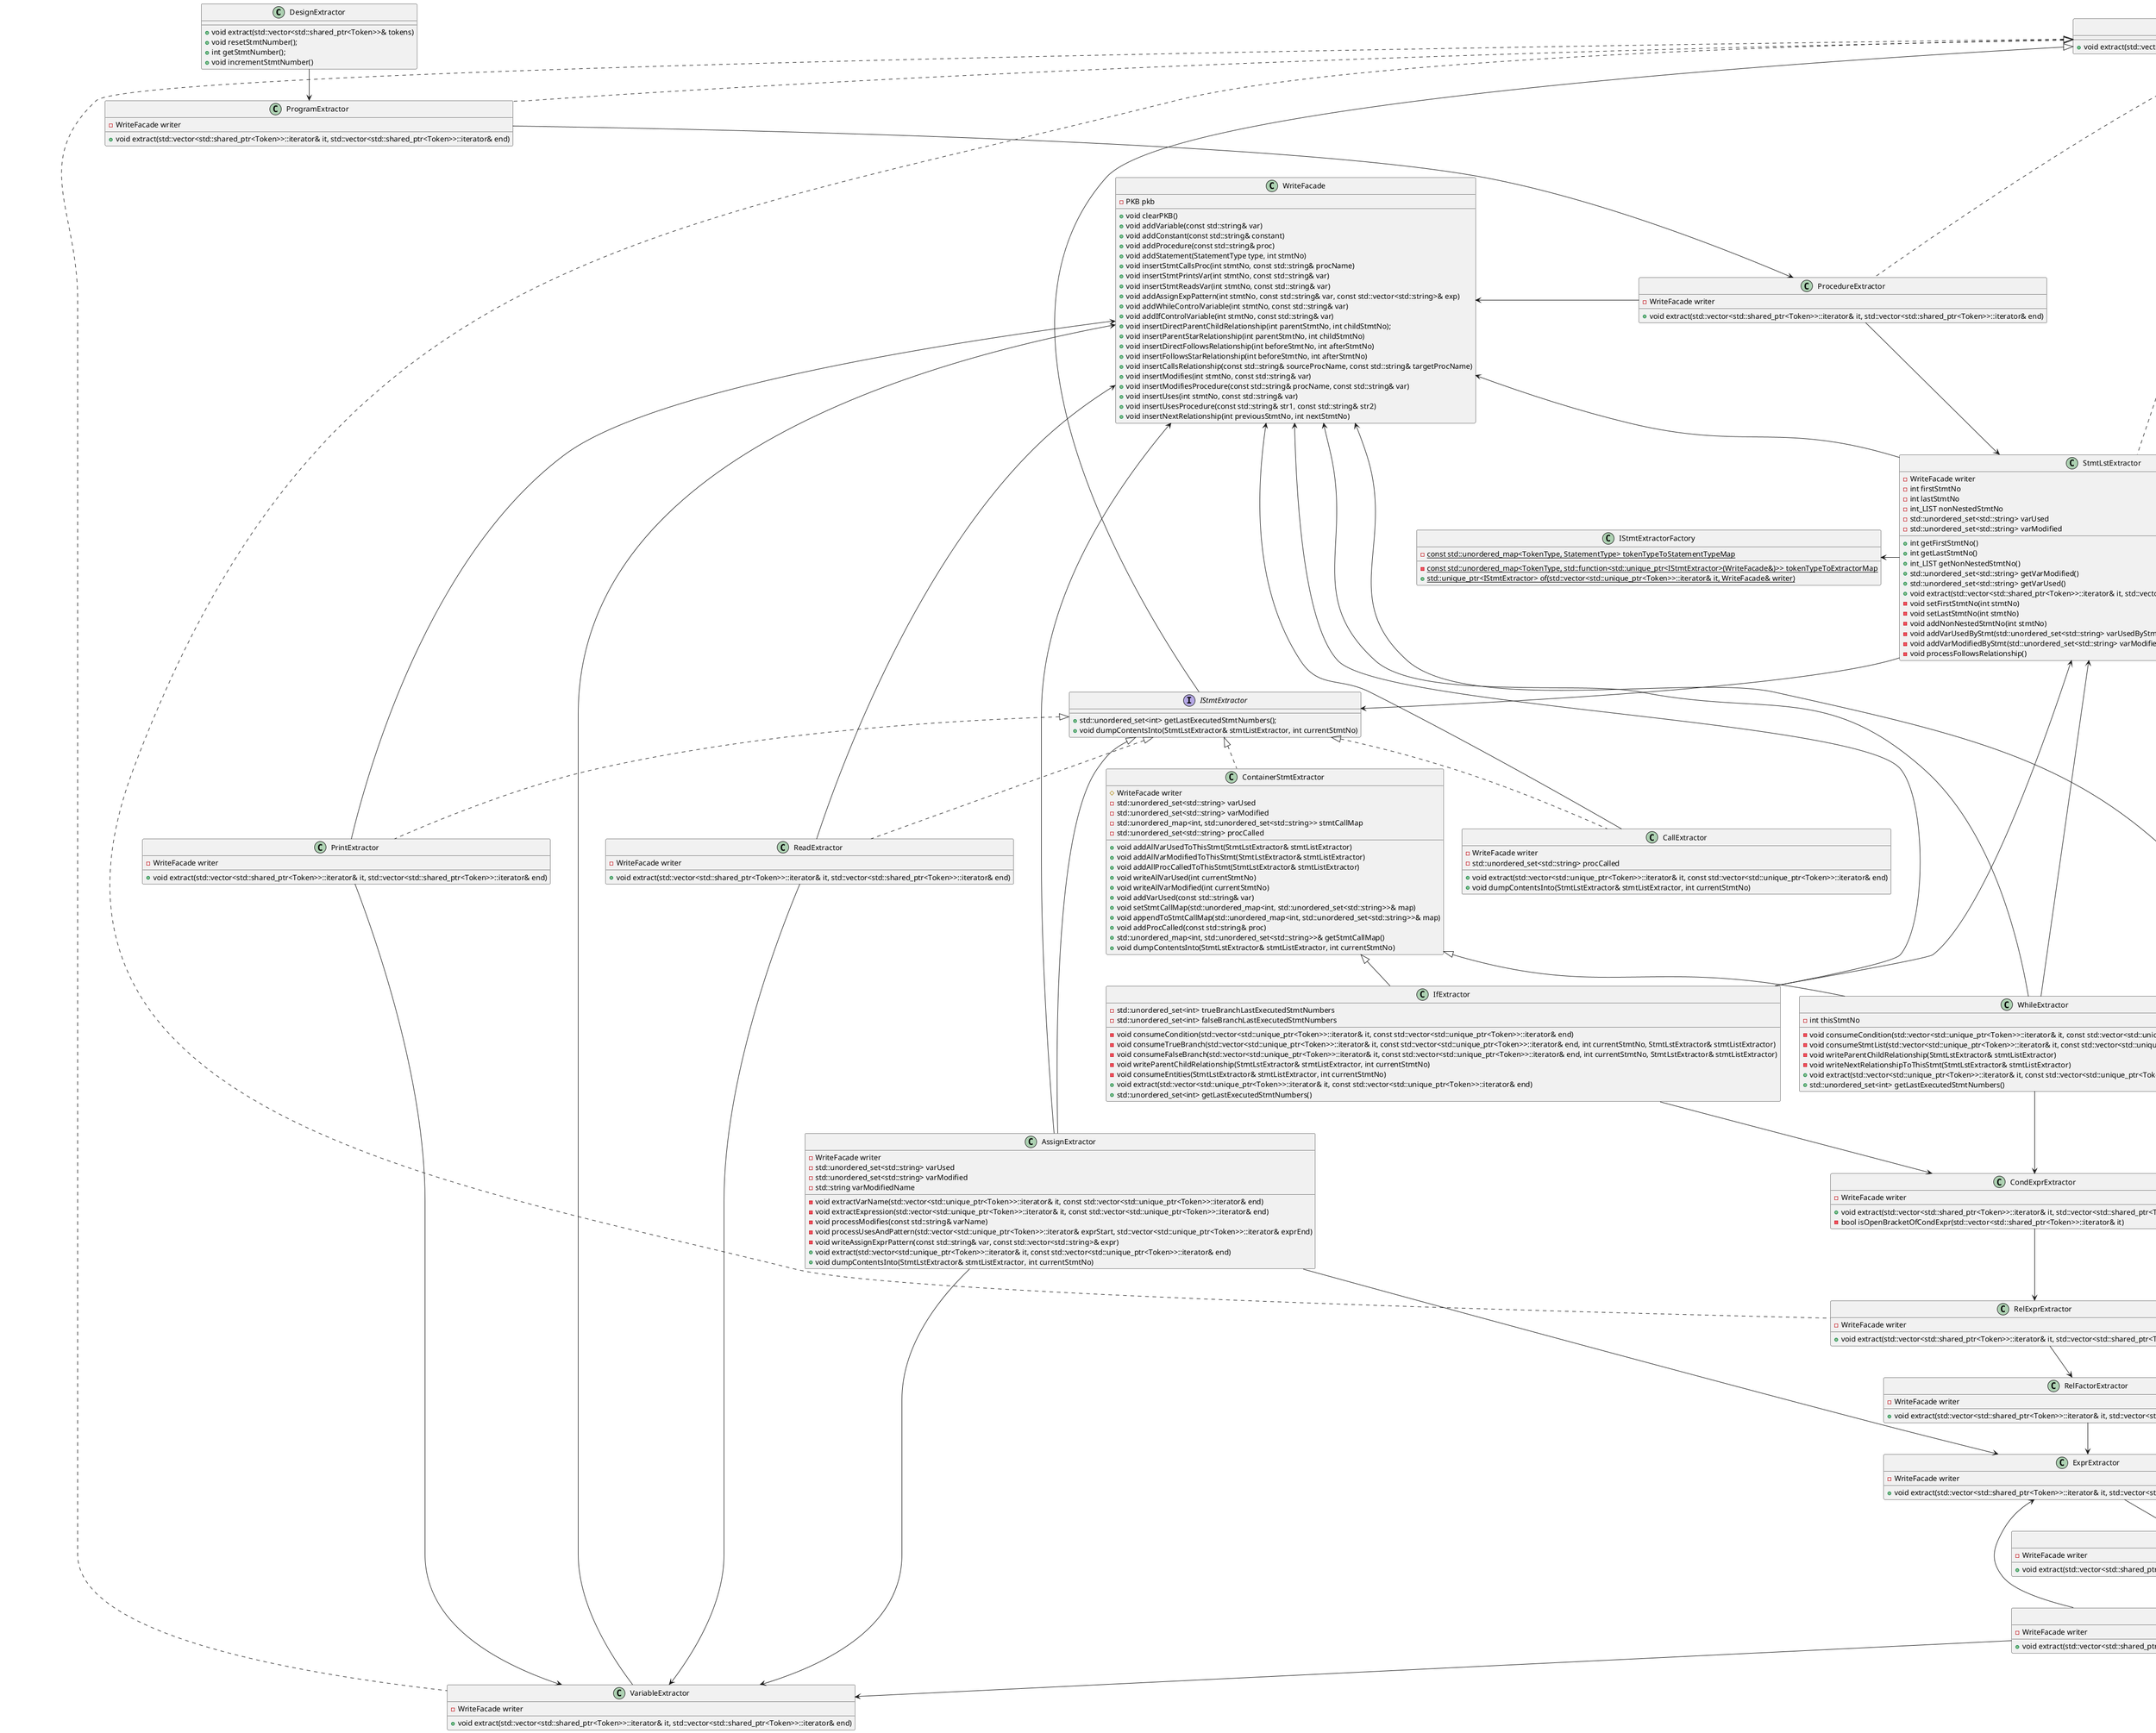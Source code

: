 @startuml
class DesignExtractor {
    + void extract(std::vector<std::shared_ptr<Token>>& tokens)
    + void resetStmtNumber();
    + int getStmtNumber();
    + void incrementStmtNumber()
}

interface IExtractor {
    + void extract(std::vector<std::shared_ptr<Token>>::iterator& it, std::vector<std::shared_ptr<Token>>::iterator& end)
}

class ProgramExtractor implements IExtractor {
    - WriteFacade writer
    + void extract(std::vector<std::shared_ptr<Token>>::iterator& it, std::vector<std::shared_ptr<Token>>::iterator& end)
}

class ProcedureExtractor implements IExtractor {
    - WriteFacade writer
    + void extract(std::vector<std::shared_ptr<Token>>::iterator& it, std::vector<std::shared_ptr<Token>>::iterator& end)
}

class StmtLstExtractor implements IExtractor {
    - WriteFacade writer
    - int firstStmtNo
    - int lastStmtNo
    - int_LIST nonNestedStmtNo
    - std::unordered_set<std::string> varUsed
    - std::unordered_set<std::string> varModified

    + int getFirstStmtNo()
    + int getLastStmtNo()
    + int_LIST getNonNestedStmtNo()
    + std::unordered_set<std::string> getVarModified()
    + std::unordered_set<std::string> getVarUsed()
    + void extract(std::vector<std::shared_ptr<Token>>::iterator& it, std::vector<std::shared_ptr<Token>>::iterator& end)
    - void setFirstStmtNo(int stmtNo)
    - void setLastStmtNo(int stmtNo)
    - void addNonNestedStmtNo(int stmtNo)
    - void addVarUsedByStmt(std::unordered_set<std::string> varUsedByStmt)
    - void addVarModifiedByStmt(std::unordered_set<std::string> varModifiedByStmt)
    - void processFollowsRelationship()
}

interface IStmtExtractor extends IExtractor {
    + std::unordered_set<int> getLastExecutedStmtNumbers();
    + void dumpContentsInto(StmtLstExtractor& stmtListExtractor, int currentStmtNo)
}

class ContainerStmtExtractor implements IStmtExtractor {
    # WriteFacade writer
    - std::unordered_set<std::string> varUsed
    - std::unordered_set<std::string> varModified
    - std::unordered_map<int, std::unordered_set<std::string>> stmtCallMap
    - std::unordered_set<std::string> procCalled
    + void addAllVarUsedToThisStmt(StmtLstExtractor& stmtListExtractor)
    + void addAllVarModifiedToThisStmt(StmtLstExtractor& stmtListExtractor)
    + void addAllProcCalledToThisStmt(StmtLstExtractor& stmtListExtractor)
    + void writeAllVarUsed(int currentStmtNo)
    + void writeAllVarModified(int currentStmtNo)
    + void addVarUsed(const std::string& var)
    + void setStmtCallMap(std::unordered_map<int, std::unordered_set<std::string>>& map)
    + void appendToStmtCallMap(std::unordered_map<int, std::unordered_set<std::string>>& map)
    + void addProcCalled(const std::string& proc)
    + std::unordered_map<int, std::unordered_set<std::string>>& getStmtCallMap()
    + void dumpContentsInto(StmtLstExtractor& stmtListExtractor, int currentStmtNo)
}

class ReadExtractor implements IStmtExtractor {
    - WriteFacade writer
    + void extract(std::vector<std::shared_ptr<Token>>::iterator& it, std::vector<std::shared_ptr<Token>>::iterator& end)
}

class PrintExtractor implements IStmtExtractor {
    - WriteFacade writer
    + void extract(std::vector<std::shared_ptr<Token>>::iterator& it, std::vector<std::shared_ptr<Token>>::iterator& end)
}

class CallExtractor implements IStmtExtractor {
    - WriteFacade writer
    - std::unordered_set<std::string> procCalled
    + void extract(std::vector<std::unique_ptr<Token>>::iterator& it, const std::vector<std::unique_ptr<Token>>::iterator& end)
    + void dumpContentsInto(StmtLstExtractor& stmtListExtractor, int currentStmtNo)
}

class WhileExtractor extends ContainerStmtExtractor {
    - int thisStmtNo
    - void consumeCondition(std::vector<std::unique_ptr<Token>>::iterator& it, const std::vector<std::unique_ptr<Token>>::iterator& end)
    - void consumeStmtList(std::vector<std::unique_ptr<Token>>::iterator& it, const std::vector<std::unique_ptr<Token>>::iterator& end)
    - void writeParentChildRelationship(StmtLstExtractor& stmtListExtractor)
    - void writeNextRelationshipToThisStmt(StmtLstExtractor& stmtListExtractor)
    + void extract(std::vector<std::unique_ptr<Token>>::iterator& it, const std::vector<std::unique_ptr<Token>>::iterator& end)
    + std::unordered_set<int> getLastExecutedStmtNumbers()
}

class IfExtractor extends ContainerStmtExtractor {
    - std::unordered_set<int> trueBranchLastExecutedStmtNumbers
    - std::unordered_set<int> falseBranchLastExecutedStmtNumbers
    - void consumeCondition(std::vector<std::unique_ptr<Token>>::iterator& it, const std::vector<std::unique_ptr<Token>>::iterator& end)
    - void consumeTrueBranch(std::vector<std::unique_ptr<Token>>::iterator& it, const std::vector<std::unique_ptr<Token>>::iterator& end, int currentStmtNo, StmtLstExtractor& stmtListExtractor)
    - void consumeFalseBranch(std::vector<std::unique_ptr<Token>>::iterator& it, const std::vector<std::unique_ptr<Token>>::iterator& end, int currentStmtNo, StmtLstExtractor& stmtListExtractor)
    - void writeParentChildRelationship(StmtLstExtractor& stmtListExtractor, int currentStmtNo)
    - void consumeEntities(StmtLstExtractor& stmtListExtractor, int currentStmtNo)
    + void extract(std::vector<std::unique_ptr<Token>>::iterator& it, const std::vector<std::unique_ptr<Token>>::iterator& end)
    + std::unordered_set<int> getLastExecutedStmtNumbers()
}

class AssignExtractor extends IStmtExtractor {
    - WriteFacade writer
    - std::unordered_set<std::string> varUsed
    - std::unordered_set<std::string> varModified
    - std::string varModifiedName
    - void extractVarName(std::vector<std::unique_ptr<Token>>::iterator& it, const std::vector<std::unique_ptr<Token>>::iterator& end)
    - void extractExpression(std::vector<std::unique_ptr<Token>>::iterator& it, const std::vector<std::unique_ptr<Token>>::iterator& end)
    - void processModifies(const std::string& varName)
    - void processUsesAndPattern(std::vector<std::unique_ptr<Token>>::iterator& exprStart, std::vector<std::unique_ptr<Token>>::iterator& exprEnd)
    - void writeAssignExprPattern(const std::string& var, const std::vector<std::string>& expr)
    + void extract(std::vector<std::unique_ptr<Token>>::iterator& it, const std::vector<std::unique_ptr<Token>>::iterator& end)
    + void dumpContentsInto(StmtLstExtractor& stmtListExtractor, int currentStmtNo)
}

class CondExprExtractor implements IExtractor {
    - WriteFacade writer
    + void extract(std::vector<std::shared_ptr<Token>>::iterator& it, std::vector<std::shared_ptr<Token>>::iterator& end)
    - bool isOpenBracketOfCondExpr(std::vector<std::shared_ptr<Token>>::iterator& it)
}

class RelExprExtractor implements IExtractor {
    - WriteFacade writer
    + void extract(std::vector<std::shared_ptr<Token>>::iterator& it, std::vector<std::shared_ptr<Token>>::iterator& end)
}

class RelFactorExtractor implements IExtractor {
    - WriteFacade writer
    + void extract(std::vector<std::shared_ptr<Token>>::iterator& it, std::vector<std::shared_ptr<Token>>::iterator& end)
}

class ExprExtractor implements IExtractor {
    - WriteFacade writer
    + void extract(std::vector<std::shared_ptr<Token>>::iterator& it, std::vector<std::shared_ptr<Token>>::iterator& end)
}

class TermExtractor implements IExtractor {
    - WriteFacade writer
    + void extract(std::vector<std::shared_ptr<Token>>::iterator& it, std::vector<std::shared_ptr<Token>>::iterator& end)
}

class FactorExtractor implements IExtractor {
    - WriteFacade writer
    + void extract(std::vector<std::shared_ptr<Token>>::iterator& it, std::vector<std::shared_ptr<Token>>::iterator& end)
}

class VariableExtractor implements IExtractor {
    - WriteFacade writer
    + void extract(std::vector<std::shared_ptr<Token>>::iterator& it, std::vector<std::shared_ptr<Token>>::iterator& end)
}

class ConstantExtractor implements IExtractor {
    - WriteFacade writer
    + void extract(std::vector<std::shared_ptr<Token>>::iterator& it, std::vector<std::shared_ptr<Token>>::iterator& end)
}

class WriteFacade {
    - PKB pkb
    + void clearPKB()
    + void addVariable(const std::string& var)
    + void addConstant(const std::string& constant)
    + void addProcedure(const std::string& proc)
    + void addStatement(StatementType type, int stmtNo)
    + void insertStmtCallsProc(int stmtNo, const std::string& procName)
    + void insertStmtPrintsVar(int stmtNo, const std::string& var)
    + void insertStmtReadsVar(int stmtNo, const std::string& var)
    + void addAssignExpPattern(int stmtNo, const std::string& var, const std::vector<std::string>& exp)
    + void addWhileControlVariable(int stmtNo, const std::string& var)
    + void addIfControlVariable(int stmtNo, const std::string& var)
    + void insertDirectParentChildRelationship(int parentStmtNo, int childStmtNo); 
    + void insertParentStarRelationship(int parentStmtNo, int childStmtNo)
    + void insertDirectFollowsRelationship(int beforeStmtNo, int afterStmtNo)
    + void insertFollowsStarRelationship(int beforeStmtNo, int afterStmtNo)
    + void insertCallsRelationship(const std::string& sourceProcName, const std::string& targetProcName)
    + void insertModifies(int stmtNo, const std::string& var)
    + void insertModifiesProcedure(const std::string& procName, const std::string& var)
    + void insertUses(int stmtNo, const std::string& var)
    + void insertUsesProcedure(const std::string& str1, const std::string& str2)
    + void insertNextRelationship(int previousStmtNo, int nextStmtNo)
}

class IStmtExtractorFactory {
    - <u>const std::unordered_map<TokenType, std::function<std::unique_ptr<IStmtExtractor>(WriteFacade&)>> tokenTypeToExtractorMap
    - <u>const std::unordered_map<TokenType, StatementType> tokenTypeToStatementTypeMap
    + <u>std::unique_ptr<IStmtExtractor> of(std::vector<std::unique_ptr<Token>>::iterator& it, WriteFacade& writer)
}

DesignExtractor --> ProgramExtractor
ProgramExtractor --> ProcedureExtractor
ProcedureExtractor --> StmtLstExtractor
StmtLstExtractor --> IStmtExtractor

ReadExtractor --> VariableExtractor
PrintExtractor --> VariableExtractor
WhileExtractor --> CondExprExtractor
WhileExtractor --> StmtLstExtractor
IfExtractor --> CondExprExtractor
IfExtractor --> StmtLstExtractor
AssignExtractor --> VariableExtractor
AssignExtractor --> ExprExtractor

CondExprExtractor --> RelExprExtractor
RelExprExtractor --> RelFactorExtractor
RelFactorExtractor --> ExprExtractor
ExprExtractor --> TermExtractor
TermExtractor --> FactorExtractor
FactorExtractor --> VariableExtractor
FactorExtractor --> ConstantExtractor
FactorExtractor --> ExprExtractor

WriteFacade <- ProcedureExtractor
WriteFacade <- AssignExtractor
WriteFacade <- ReadExtractor
WriteFacade <- PrintExtractor
WriteFacade <- WhileExtractor
WriteFacade <- IfExtractor
WriteFacade <- StmtLstExtractor
WriteFacade <- VariableExtractor
WriteFacade <- ConstantExtractor
WriteFacade <- CallExtractor

IStmtExtractorFactory <- StmtLstExtractor
@enduml
